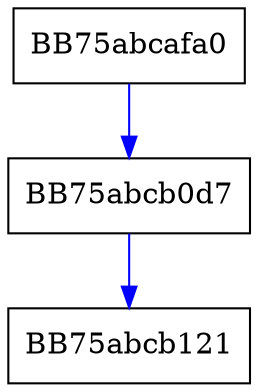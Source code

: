 digraph BootRecordCleanStore_init_module {
  node [shape="box"];
  graph [splines=ortho];
  BB75abcafa0 -> BB75abcb0d7 [color="blue"];
  BB75abcb0d7 -> BB75abcb121 [color="blue"];
}